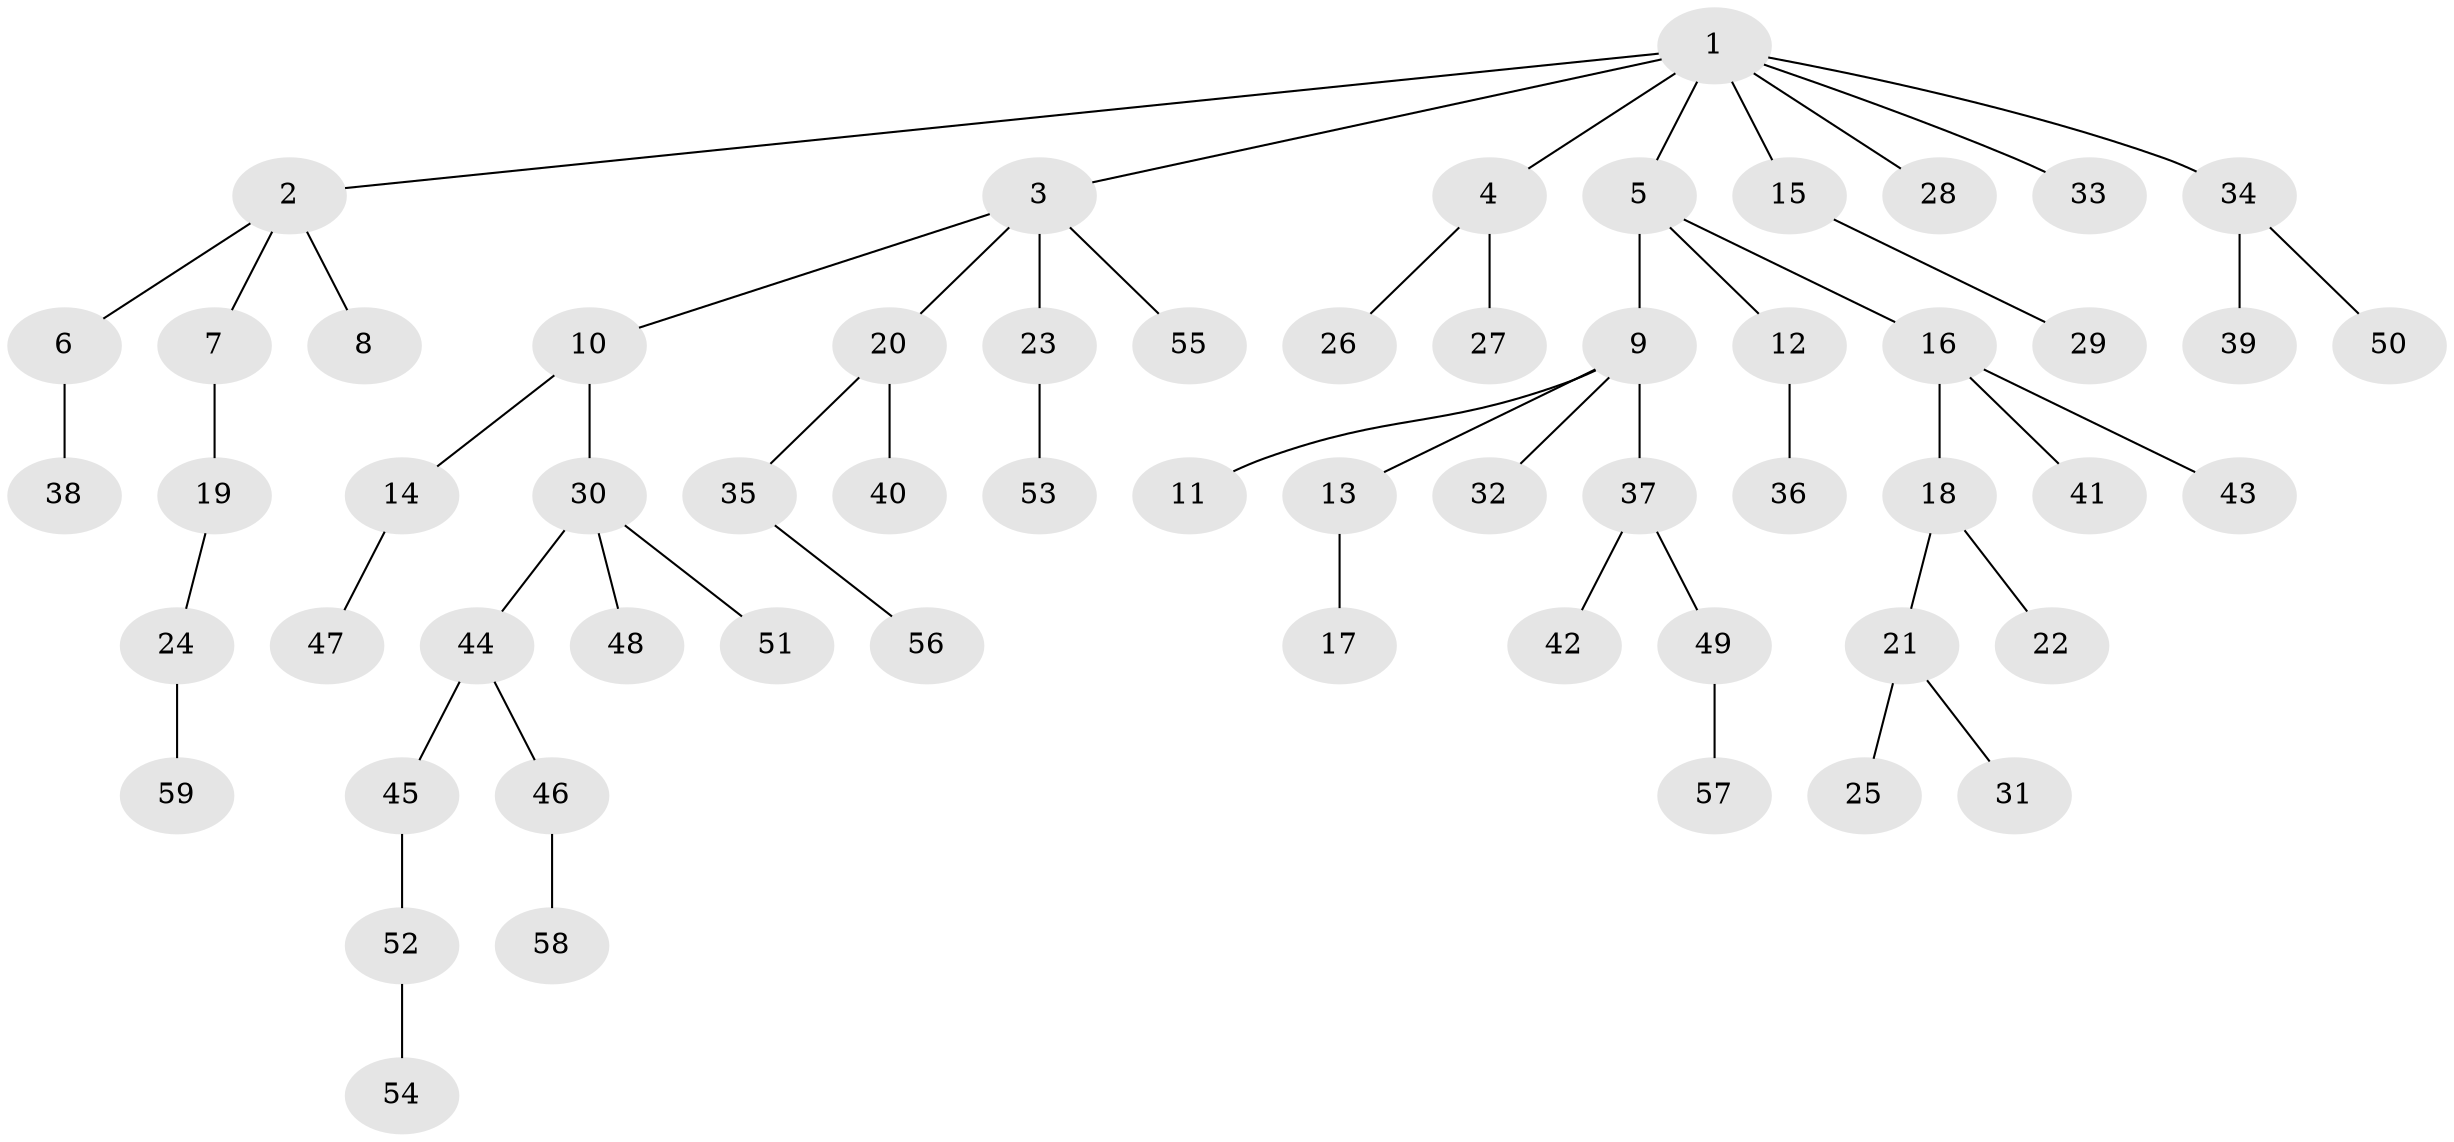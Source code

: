 // coarse degree distribution, {6: 0.05555555555555555, 2: 0.2222222222222222, 3: 0.1111111111111111, 1: 0.5555555555555556, 4: 0.05555555555555555}
// Generated by graph-tools (version 1.1) at 2025/52/03/04/25 22:52:05]
// undirected, 59 vertices, 58 edges
graph export_dot {
  node [color=gray90,style=filled];
  1;
  2;
  3;
  4;
  5;
  6;
  7;
  8;
  9;
  10;
  11;
  12;
  13;
  14;
  15;
  16;
  17;
  18;
  19;
  20;
  21;
  22;
  23;
  24;
  25;
  26;
  27;
  28;
  29;
  30;
  31;
  32;
  33;
  34;
  35;
  36;
  37;
  38;
  39;
  40;
  41;
  42;
  43;
  44;
  45;
  46;
  47;
  48;
  49;
  50;
  51;
  52;
  53;
  54;
  55;
  56;
  57;
  58;
  59;
  1 -- 2;
  1 -- 3;
  1 -- 4;
  1 -- 5;
  1 -- 15;
  1 -- 28;
  1 -- 33;
  1 -- 34;
  2 -- 6;
  2 -- 7;
  2 -- 8;
  3 -- 10;
  3 -- 20;
  3 -- 23;
  3 -- 55;
  4 -- 26;
  4 -- 27;
  5 -- 9;
  5 -- 12;
  5 -- 16;
  6 -- 38;
  7 -- 19;
  9 -- 11;
  9 -- 13;
  9 -- 32;
  9 -- 37;
  10 -- 14;
  10 -- 30;
  12 -- 36;
  13 -- 17;
  14 -- 47;
  15 -- 29;
  16 -- 18;
  16 -- 41;
  16 -- 43;
  18 -- 21;
  18 -- 22;
  19 -- 24;
  20 -- 35;
  20 -- 40;
  21 -- 25;
  21 -- 31;
  23 -- 53;
  24 -- 59;
  30 -- 44;
  30 -- 48;
  30 -- 51;
  34 -- 39;
  34 -- 50;
  35 -- 56;
  37 -- 42;
  37 -- 49;
  44 -- 45;
  44 -- 46;
  45 -- 52;
  46 -- 58;
  49 -- 57;
  52 -- 54;
}
